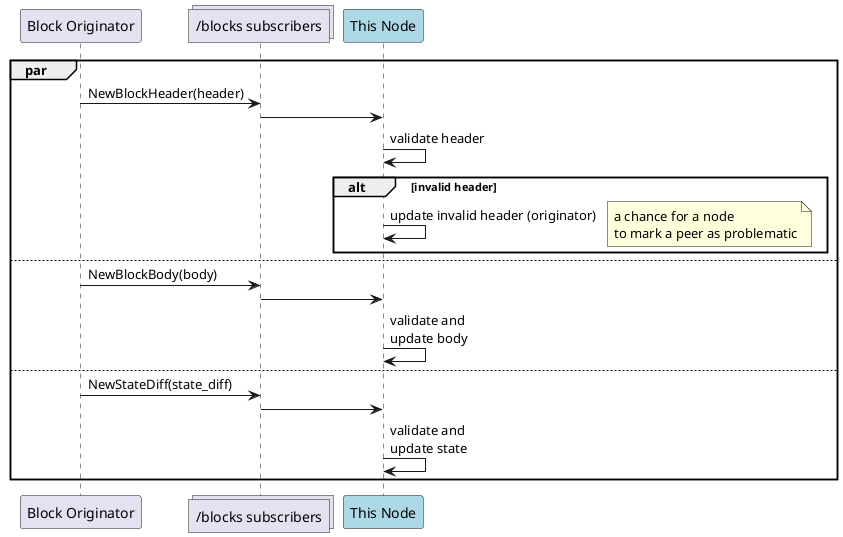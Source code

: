 @startuml

participant "Block Originator" as orig
collections "/blocks subscribers" as block_topic
participant "This Node" as this #lightblue


par
    orig -> block_topic: NewBlockHeader(header)
    block_topic -> this:
    this -> this: validate header
    alt invalid header
        this -> this: update invalid header (originator)
        note right
            a chance for a node
            to mark a peer as problematic
        end note
    end
else
    orig -> block_topic: NewBlockBody(body)
    block_topic -> this:
    this -> this: validate and\nupdate body
else
    orig -> block_topic: NewStateDiff(state_diff)
    block_topic -> this:
    this -> this: validate and\nupdate state
end

@enduml

